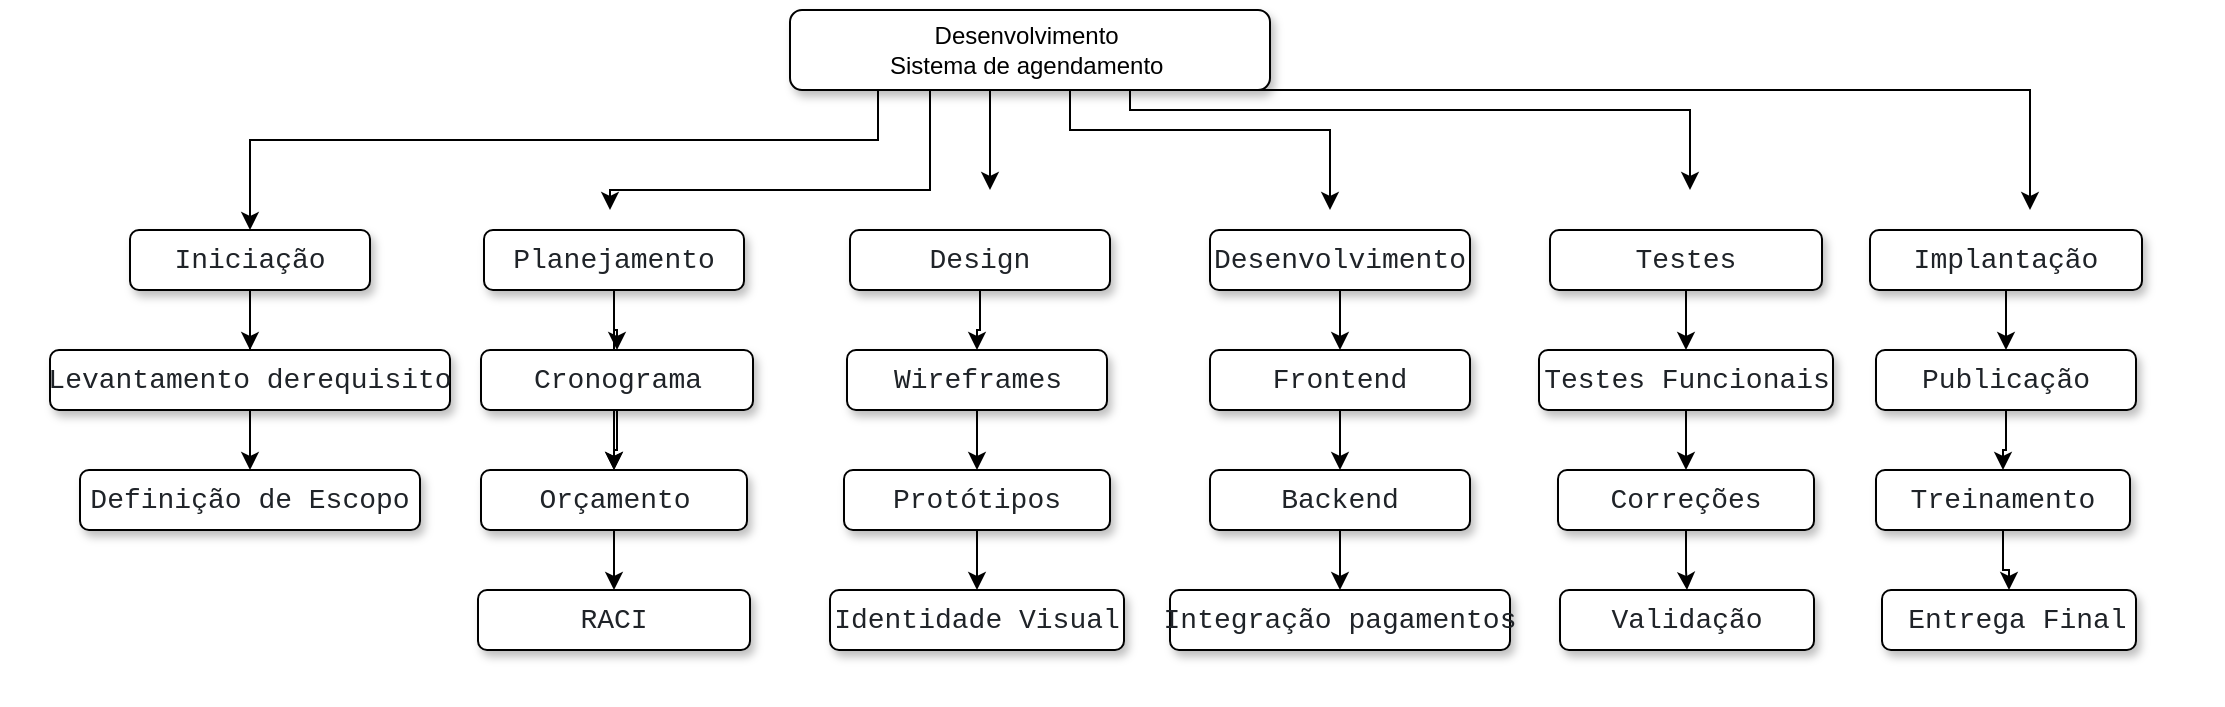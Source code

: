 <mxfile version="26.2.9">
  <diagram name="Página-1" id="PmFz2EdeTHtp6gQ3Y3OF">
    <mxGraphModel dx="1940" dy="465" grid="1" gridSize="10" guides="1" tooltips="1" connect="1" arrows="1" fold="1" page="1" pageScale="1" pageWidth="827" pageHeight="1169" math="0" shadow="0">
      <root>
        <mxCell id="0" />
        <mxCell id="1" parent="0" />
        <mxCell id="8W8YlVKqCDIf2aLXROqJ-1" value="Desenvolvimento&amp;nbsp;&lt;div&gt;Sistema de agendamento&amp;nbsp;&lt;/div&gt;" style="rounded=1;whiteSpace=wrap;html=1;shadow=1;" vertex="1" parent="1">
          <mxGeometry x="370" y="70" width="240" height="40" as="geometry" />
        </mxCell>
        <mxCell id="8W8YlVKqCDIf2aLXROqJ-19" value="" style="edgeStyle=orthogonalEdgeStyle;rounded=0;orthogonalLoop=1;jettySize=auto;html=1;" edge="1" parent="1" source="8W8YlVKqCDIf2aLXROqJ-2" target="8W8YlVKqCDIf2aLXROqJ-16">
          <mxGeometry relative="1" as="geometry" />
        </mxCell>
        <mxCell id="8W8YlVKqCDIf2aLXROqJ-20" value="" style="edgeStyle=orthogonalEdgeStyle;rounded=0;orthogonalLoop=1;jettySize=auto;html=1;" edge="1" parent="1" source="8W8YlVKqCDIf2aLXROqJ-2" target="8W8YlVKqCDIf2aLXROqJ-10">
          <mxGeometry relative="1" as="geometry" />
        </mxCell>
        <mxCell id="8W8YlVKqCDIf2aLXROqJ-2" value="&lt;pre style=&quot;box-sizing: border-box; font-family: ui-monospace, SFMono-Regular, &amp;quot;SF Mono&amp;quot;, Menlo, Consolas, &amp;quot;Liberation Mono&amp;quot;, monospace; font-size: 13.6px; outline: none; overflow-wrap: normal; overflow: auto; line-height: 1.45; color: rgb(31, 35, 40); text-align: start; margin-top: 0px !important; margin-bottom: 0px !important; padding: 16px 24px !important; background: none !important; border-radius: 0px !important;&quot; tabindex=&quot;0&quot; class=&quot;CodeBlock-module__code--KUcqT&quot;&gt;&lt;code style=&quot;box-sizing: border-box; font-family: ui-monospace, SFMono-Regular, &amp;quot;SF Mono&amp;quot;, Menlo, Consolas, &amp;quot;Liberation Mono&amp;quot;, monospace; font-size: 14px; padding: 0px; margin: 0px; background: transparent; border-radius: 6px; word-break: normal; border: 0px; display: inline; overflow: visible; line-height: inherit; overflow-wrap: normal;&quot; class=&quot;&quot;&gt;&lt;span style=&quot;box-sizing: border-box;&quot;&gt;Iniciação&lt;/span&gt;&lt;/code&gt;&lt;/pre&gt;" style="rounded=1;whiteSpace=wrap;html=1;shadow=1;" vertex="1" parent="1">
          <mxGeometry x="40" y="180" width="120" height="30" as="geometry" />
        </mxCell>
        <mxCell id="8W8YlVKqCDIf2aLXROqJ-21" value="" style="edgeStyle=orthogonalEdgeStyle;rounded=0;orthogonalLoop=1;jettySize=auto;html=1;" edge="1" parent="1" source="8W8YlVKqCDIf2aLXROqJ-4" target="8W8YlVKqCDIf2aLXROqJ-17">
          <mxGeometry relative="1" as="geometry" />
        </mxCell>
        <mxCell id="8W8YlVKqCDIf2aLXROqJ-22" value="" style="edgeStyle=orthogonalEdgeStyle;rounded=0;orthogonalLoop=1;jettySize=auto;html=1;" edge="1" parent="1" source="8W8YlVKqCDIf2aLXROqJ-11" target="8W8YlVKqCDIf2aLXROqJ-17">
          <mxGeometry relative="1" as="geometry" />
        </mxCell>
        <mxCell id="8W8YlVKqCDIf2aLXROqJ-4" value="&lt;pre style=&quot;box-sizing: border-box; font-family: ui-monospace, SFMono-Regular, &amp;quot;SF Mono&amp;quot;, Menlo, Consolas, &amp;quot;Liberation Mono&amp;quot;, monospace; font-size: 13.6px; outline: none; overflow-wrap: normal; overflow: auto; line-height: 1.45; color: rgb(31, 35, 40); text-align: start; margin-top: 0px !important; margin-bottom: 0px !important; padding: 16px 24px !important; background: none !important; border-radius: 0px !important;&quot; tabindex=&quot;0&quot; class=&quot;CodeBlock-module__code--KUcqT&quot;&gt;&lt;code style=&quot;box-sizing: border-box; font-family: ui-monospace, SFMono-Regular, &amp;quot;SF Mono&amp;quot;, Menlo, Consolas, &amp;quot;Liberation Mono&amp;quot;, monospace; font-size: 14px; padding: 0px; margin: 0px; background: transparent; border-radius: 6px; word-break: normal; border: 0px; display: inline; overflow: visible; line-height: inherit; overflow-wrap: normal;&quot; class=&quot;&quot;&gt;&lt;span style=&quot;box-sizing: border-box;&quot;&gt;Planejamento&lt;/span&gt;&lt;/code&gt;&lt;/pre&gt;" style="rounded=1;whiteSpace=wrap;html=1;shadow=1;" vertex="1" parent="1">
          <mxGeometry x="217" y="180" width="130" height="30" as="geometry" />
        </mxCell>
        <mxCell id="8W8YlVKqCDIf2aLXROqJ-25" value="" style="edgeStyle=orthogonalEdgeStyle;rounded=0;orthogonalLoop=1;jettySize=auto;html=1;" edge="1" parent="1" source="8W8YlVKqCDIf2aLXROqJ-6" target="8W8YlVKqCDIf2aLXROqJ-12">
          <mxGeometry relative="1" as="geometry" />
        </mxCell>
        <mxCell id="8W8YlVKqCDIf2aLXROqJ-6" value="&lt;pre style=&quot;box-sizing: border-box; font-family: ui-monospace, SFMono-Regular, &amp;quot;SF Mono&amp;quot;, Menlo, Consolas, &amp;quot;Liberation Mono&amp;quot;, monospace; font-size: 13.6px; outline: none; overflow-wrap: normal; overflow: auto; line-height: 1.45; color: rgb(31, 35, 40); text-align: start; margin-top: 0px !important; margin-bottom: 0px !important; padding: 16px 24px !important; background: none !important; border-radius: 0px !important;&quot; tabindex=&quot;0&quot; class=&quot;CodeBlock-module__code--KUcqT&quot;&gt;&lt;code style=&quot;box-sizing: border-box; font-family: ui-monospace, SFMono-Regular, &amp;quot;SF Mono&amp;quot;, Menlo, Consolas, &amp;quot;Liberation Mono&amp;quot;, monospace; font-size: 14px; padding: 0px; margin: 0px; background: transparent; border-radius: 6px; word-break: normal; border: 0px; display: inline; overflow: visible; line-height: inherit; overflow-wrap: normal;&quot; class=&quot;&quot;&gt;&lt;span style=&quot;box-sizing: border-box;&quot;&gt;Design&lt;/span&gt;&lt;/code&gt;&lt;/pre&gt;" style="rounded=1;whiteSpace=wrap;html=1;shadow=1;" vertex="1" parent="1">
          <mxGeometry x="400" y="180" width="130" height="30" as="geometry" />
        </mxCell>
        <mxCell id="8W8YlVKqCDIf2aLXROqJ-30" value="" style="edgeStyle=orthogonalEdgeStyle;rounded=0;orthogonalLoop=1;jettySize=auto;html=1;" edge="1" parent="1" source="8W8YlVKqCDIf2aLXROqJ-7" target="8W8YlVKqCDIf2aLXROqJ-28">
          <mxGeometry relative="1" as="geometry" />
        </mxCell>
        <mxCell id="8W8YlVKqCDIf2aLXROqJ-7" value="&lt;pre style=&quot;box-sizing: border-box; font-family: ui-monospace, SFMono-Regular, &amp;quot;SF Mono&amp;quot;, Menlo, Consolas, &amp;quot;Liberation Mono&amp;quot;, monospace; font-size: 13.6px; outline: none; overflow-wrap: normal; overflow: auto; line-height: 1.45; color: rgb(31, 35, 40); text-align: start; margin-top: 0px !important; margin-bottom: 0px !important; padding: 16px 24px !important; background: none !important; border-radius: 0px !important;&quot; tabindex=&quot;0&quot; class=&quot;CodeBlock-module__code--KUcqT&quot;&gt;&lt;code style=&quot;box-sizing: border-box; font-family: ui-monospace, SFMono-Regular, &amp;quot;SF Mono&amp;quot;, Menlo, Consolas, &amp;quot;Liberation Mono&amp;quot;, monospace; font-size: 14px; padding: 0px; margin: 0px; background: transparent; border-radius: 6px; word-break: normal; border: 0px; display: inline; overflow: visible; line-height: inherit; overflow-wrap: normal;&quot; class=&quot;&quot;&gt;&lt;span style=&quot;box-sizing: border-box;&quot;&gt;Desenvolvimento&lt;/span&gt;&lt;/code&gt;&lt;/pre&gt;" style="rounded=1;whiteSpace=wrap;html=1;shadow=1;" vertex="1" parent="1">
          <mxGeometry x="580" y="180" width="130" height="30" as="geometry" />
        </mxCell>
        <mxCell id="8W8YlVKqCDIf2aLXROqJ-38" value="" style="edgeStyle=orthogonalEdgeStyle;rounded=0;orthogonalLoop=1;jettySize=auto;html=1;" edge="1" parent="1" source="8W8YlVKqCDIf2aLXROqJ-8" target="8W8YlVKqCDIf2aLXROqJ-35">
          <mxGeometry relative="1" as="geometry" />
        </mxCell>
        <mxCell id="8W8YlVKqCDIf2aLXROqJ-8" value="&lt;pre style=&quot;box-sizing: border-box; font-family: ui-monospace, SFMono-Regular, &amp;quot;SF Mono&amp;quot;, Menlo, Consolas, &amp;quot;Liberation Mono&amp;quot;, monospace; font-size: 13.6px; outline: none; overflow-wrap: normal; overflow: auto; line-height: 1.45; color: rgb(31, 35, 40); text-align: start; margin-top: 0px !important; margin-bottom: 0px !important; padding: 16px 24px !important; background: none !important; border-radius: 0px !important;&quot; tabindex=&quot;0&quot; class=&quot;CodeBlock-module__code--KUcqT&quot;&gt;&lt;code style=&quot;box-sizing: border-box; font-family: ui-monospace, SFMono-Regular, &amp;quot;SF Mono&amp;quot;, Menlo, Consolas, &amp;quot;Liberation Mono&amp;quot;, monospace; font-size: 14px; padding: 0px; margin: 0px; background: transparent; border-radius: 6px; word-break: normal; border: 0px; display: inline; overflow: visible; line-height: inherit; overflow-wrap: normal;&quot; class=&quot;&quot;&gt;&lt;span style=&quot;box-sizing: border-box;&quot;&gt;Testes&lt;/span&gt;&lt;/code&gt;&lt;/pre&gt;" style="rounded=1;whiteSpace=wrap;html=1;shadow=1;" vertex="1" parent="1">
          <mxGeometry x="750" y="180" width="136" height="30" as="geometry" />
        </mxCell>
        <mxCell id="8W8YlVKqCDIf2aLXROqJ-41" value="" style="edgeStyle=orthogonalEdgeStyle;rounded=0;orthogonalLoop=1;jettySize=auto;html=1;" edge="1" parent="1" source="8W8YlVKqCDIf2aLXROqJ-9" target="8W8YlVKqCDIf2aLXROqJ-15">
          <mxGeometry relative="1" as="geometry" />
        </mxCell>
        <mxCell id="8W8YlVKqCDIf2aLXROqJ-9" value="&lt;pre style=&quot;box-sizing: border-box; font-family: ui-monospace, SFMono-Regular, &amp;quot;SF Mono&amp;quot;, Menlo, Consolas, &amp;quot;Liberation Mono&amp;quot;, monospace; font-size: 13.6px; outline: none; overflow-wrap: normal; overflow: auto; line-height: 1.45; color: rgb(31, 35, 40); text-align: start; margin-top: 0px !important; margin-bottom: 0px !important; padding: 16px 24px !important; background: none !important; border-radius: 0px !important;&quot; tabindex=&quot;0&quot; class=&quot;CodeBlock-module__code--KUcqT&quot;&gt;&lt;code style=&quot;box-sizing: border-box; font-family: ui-monospace, SFMono-Regular, &amp;quot;SF Mono&amp;quot;, Menlo, Consolas, &amp;quot;Liberation Mono&amp;quot;, monospace; font-size: 14px; padding: 0px; margin: 0px; background: transparent; border-radius: 6px; word-break: normal; border: 0px; display: inline; overflow: visible; line-height: inherit; overflow-wrap: normal;&quot; class=&quot;&quot;&gt;&lt;span style=&quot;box-sizing: border-box;&quot;&gt;Implantação&lt;/span&gt;&lt;/code&gt;&lt;/pre&gt;" style="rounded=1;whiteSpace=wrap;html=1;shadow=1;" vertex="1" parent="1">
          <mxGeometry x="910" y="180" width="136" height="30" as="geometry" />
        </mxCell>
        <mxCell id="8W8YlVKqCDIf2aLXROqJ-10" value="&lt;pre style=&quot;box-sizing: border-box; font-family: ui-monospace, SFMono-Regular, &amp;quot;SF Mono&amp;quot;, Menlo, Consolas, &amp;quot;Liberation Mono&amp;quot;, monospace; outline: none; overflow-wrap: normal; overflow: auto; line-height: 1.45; color: rgb(31, 35, 40); text-align: start; margin-top: 0px !important; margin-bottom: 0px !important; padding: 16px 24px !important; background: none !important; border-radius: 0px !important;&quot; tabindex=&quot;0&quot; class=&quot;CodeBlock-module__code--KUcqT&quot;&gt;&lt;span style=&quot;font-size: 14px; background-color: initial; color: light-dark(rgb(31, 35, 40), rgb(205, 208, 212));&quot;&gt;Levantamento de&lt;/span&gt;&lt;span style=&quot;font-size: 14px; background-color: initial; color: light-dark(rgb(31, 35, 40), rgb(205, 208, 212)); white-space: normal;&quot;&gt;requisito&lt;/span&gt;&lt;/pre&gt;" style="rounded=1;whiteSpace=wrap;html=1;shadow=1;" vertex="1" parent="1">
          <mxGeometry y="240" width="200" height="30" as="geometry" />
        </mxCell>
        <mxCell id="8W8YlVKqCDIf2aLXROqJ-26" value="" style="edgeStyle=orthogonalEdgeStyle;rounded=0;orthogonalLoop=1;jettySize=auto;html=1;" edge="1" parent="1" source="8W8YlVKqCDIf2aLXROqJ-12" target="8W8YlVKqCDIf2aLXROqJ-13">
          <mxGeometry relative="1" as="geometry" />
        </mxCell>
        <mxCell id="8W8YlVKqCDIf2aLXROqJ-12" value="&lt;pre style=&quot;box-sizing: border-box; font-family: ui-monospace, SFMono-Regular, &amp;quot;SF Mono&amp;quot;, Menlo, Consolas, &amp;quot;Liberation Mono&amp;quot;, monospace; font-size: 13.6px; outline: none; overflow-wrap: normal; overflow: auto; line-height: 1.45; color: rgb(31, 35, 40); text-align: start; margin-top: 0px !important; margin-bottom: 0px !important; padding: 16px 24px !important; background: none !important; border-radius: 0px !important;&quot; tabindex=&quot;0&quot; class=&quot;CodeBlock-module__code--KUcqT&quot;&gt;&lt;code style=&quot;box-sizing: border-box; font-family: ui-monospace, SFMono-Regular, &amp;quot;SF Mono&amp;quot;, Menlo, Consolas, &amp;quot;Liberation Mono&amp;quot;, monospace; font-size: 14px; padding: 0px; margin: 0px; background: transparent; border-radius: 6px; word-break: normal; border: 0px; display: inline; overflow: visible; line-height: inherit; overflow-wrap: normal;&quot; class=&quot;&quot;&gt;&lt;span style=&quot;box-sizing: border-box;&quot;&gt;Wireframes&lt;/span&gt;&lt;/code&gt;&lt;/pre&gt;" style="rounded=1;whiteSpace=wrap;html=1;shadow=1;" vertex="1" parent="1">
          <mxGeometry x="398.5" y="240" width="130" height="30" as="geometry" />
        </mxCell>
        <mxCell id="8W8YlVKqCDIf2aLXROqJ-27" value="" style="edgeStyle=orthogonalEdgeStyle;rounded=0;orthogonalLoop=1;jettySize=auto;html=1;" edge="1" parent="1" source="8W8YlVKqCDIf2aLXROqJ-13" target="8W8YlVKqCDIf2aLXROqJ-14">
          <mxGeometry relative="1" as="geometry" />
        </mxCell>
        <mxCell id="8W8YlVKqCDIf2aLXROqJ-13" value="&lt;pre style=&quot;box-sizing: border-box; font-family: ui-monospace, SFMono-Regular, &amp;quot;SF Mono&amp;quot;, Menlo, Consolas, &amp;quot;Liberation Mono&amp;quot;, monospace; font-size: 13.6px; outline: none; overflow-wrap: normal; overflow: auto; line-height: 1.45; color: rgb(31, 35, 40); text-align: start; margin-top: 0px !important; margin-bottom: 0px !important; padding: 16px 24px !important; background: none !important; border-radius: 0px !important;&quot; tabindex=&quot;0&quot; class=&quot;CodeBlock-module__code--KUcqT&quot;&gt;&lt;code style=&quot;box-sizing: border-box; font-family: ui-monospace, SFMono-Regular, &amp;quot;SF Mono&amp;quot;, Menlo, Consolas, &amp;quot;Liberation Mono&amp;quot;, monospace; font-size: 14px; padding: 0px; margin: 0px; background: transparent; border-radius: 6px; word-break: normal; border: 0px; display: inline; overflow: visible; line-height: inherit; overflow-wrap: normal;&quot; class=&quot;&quot;&gt;&lt;span style=&quot;box-sizing: border-box;&quot;&gt;Protótipos&lt;/span&gt;&lt;/code&gt;&lt;/pre&gt;" style="rounded=1;whiteSpace=wrap;html=1;shadow=1;" vertex="1" parent="1">
          <mxGeometry x="397" y="300" width="133" height="30" as="geometry" />
        </mxCell>
        <mxCell id="8W8YlVKqCDIf2aLXROqJ-14" value="&lt;pre style=&quot;box-sizing: border-box; font-family: ui-monospace, SFMono-Regular, &amp;quot;SF Mono&amp;quot;, Menlo, Consolas, &amp;quot;Liberation Mono&amp;quot;, monospace; font-size: 13.6px; outline: none; overflow-wrap: normal; overflow: auto; line-height: 1.45; color: rgb(31, 35, 40); text-align: start; margin-top: 0px !important; margin-bottom: 0px !important; padding: 16px 24px !important; background: none !important; border-radius: 0px !important;&quot; tabindex=&quot;0&quot; class=&quot;CodeBlock-module__code--KUcqT&quot;&gt;&lt;code style=&quot;box-sizing: border-box; font-family: ui-monospace, SFMono-Regular, &amp;quot;SF Mono&amp;quot;, Menlo, Consolas, &amp;quot;Liberation Mono&amp;quot;, monospace; font-size: 14px; padding: 0px; margin: 0px; background: transparent; border-radius: 6px; word-break: normal; border: 0px; display: inline; overflow: visible; line-height: inherit; overflow-wrap: normal;&quot; class=&quot;&quot;&gt;&lt;span style=&quot;box-sizing: border-box;&quot;&gt;Identidade &lt;/span&gt;&lt;span style=&quot;box-sizing: border-box;&quot;&gt;Visual&lt;/span&gt;&lt;/code&gt;&lt;/pre&gt;" style="rounded=1;whiteSpace=wrap;html=1;shadow=1;" vertex="1" parent="1">
          <mxGeometry x="390" y="360" width="147" height="30" as="geometry" />
        </mxCell>
        <mxCell id="8W8YlVKqCDIf2aLXROqJ-43" value="" style="edgeStyle=orthogonalEdgeStyle;rounded=0;orthogonalLoop=1;jettySize=auto;html=1;" edge="1" parent="1" source="8W8YlVKqCDIf2aLXROqJ-15" target="8W8YlVKqCDIf2aLXROqJ-42">
          <mxGeometry relative="1" as="geometry" />
        </mxCell>
        <mxCell id="8W8YlVKqCDIf2aLXROqJ-15" value="&lt;pre style=&quot;box-sizing: border-box; font-family: ui-monospace, SFMono-Regular, &amp;quot;SF Mono&amp;quot;, Menlo, Consolas, &amp;quot;Liberation Mono&amp;quot;, monospace; font-size: 13.6px; outline: none; overflow-wrap: normal; overflow: auto; line-height: 1.45; color: rgb(31, 35, 40); text-align: start; margin-top: 0px !important; margin-bottom: 0px !important; padding: 16px 24px !important; background: none !important; border-radius: 0px !important;&quot; tabindex=&quot;0&quot; class=&quot;CodeBlock-module__code--KUcqT&quot;&gt;&lt;pre style=&quot;box-sizing: border-box; font-family: ui-monospace, SFMono-Regular, &amp;quot;SF Mono&amp;quot;, Menlo, Consolas, &amp;quot;Liberation Mono&amp;quot;, monospace; font-size: 13.6px; outline: none; overflow-wrap: normal; overflow: auto; line-height: 1.45; margin-top: 0px !important; margin-bottom: 0px !important; padding: 16px 24px !important; background: none !important; border-radius: 0px !important;&quot; tabindex=&quot;0&quot; class=&quot;CodeBlock-module__code--KUcqT&quot;&gt;&lt;code style=&quot;box-sizing: border-box; font-family: ui-monospace, SFMono-Regular, &amp;quot;SF Mono&amp;quot;, Menlo, Consolas, &amp;quot;Liberation Mono&amp;quot;, monospace; font-size: 14px; padding: 0px; margin: 0px; background: transparent; border-radius: 6px; word-break: normal; border: 0px; display: inline; overflow: visible; line-height: inherit; overflow-wrap: normal;&quot; class=&quot;&quot;&gt;&lt;span style=&quot;box-sizing: border-box;&quot;&gt;Publicação&lt;/span&gt;&lt;/code&gt;&lt;/pre&gt;&lt;/pre&gt;" style="rounded=1;whiteSpace=wrap;html=1;shadow=1;" vertex="1" parent="1">
          <mxGeometry x="913" y="240" width="130" height="30" as="geometry" />
        </mxCell>
        <mxCell id="8W8YlVKqCDIf2aLXROqJ-16" value="&lt;pre style=&quot;box-sizing: border-box; font-family: ui-monospace, SFMono-Regular, &amp;quot;SF Mono&amp;quot;, Menlo, Consolas, &amp;quot;Liberation Mono&amp;quot;, monospace; font-size: 13.6px; outline: none; overflow-wrap: normal; overflow: auto; line-height: 1.45; color: rgb(31, 35, 40); text-align: start; margin-top: 0px !important; margin-bottom: 0px !important; padding: 16px 24px !important; background: none !important; border-radius: 0px !important;&quot; tabindex=&quot;0&quot; class=&quot;CodeBlock-module__code--KUcqT&quot;&gt;&lt;code style=&quot;box-sizing: border-box; font-family: ui-monospace, SFMono-Regular, &amp;quot;SF Mono&amp;quot;, Menlo, Consolas, &amp;quot;Liberation Mono&amp;quot;, monospace; font-size: 14px; padding: 0px; margin: 0px; background: transparent; border-radius: 6px; word-break: normal; border: 0px; display: inline; overflow: visible; line-height: inherit; overflow-wrap: normal;&quot; class=&quot;&quot;&gt;&lt;span style=&quot;box-sizing: border-box;&quot;&gt;Definição &lt;/span&gt;&lt;span style=&quot;box-sizing: border-box;&quot;&gt;de &lt;/span&gt;&lt;span style=&quot;box-sizing: border-box;&quot;&gt;Escopo&lt;/span&gt;&lt;/code&gt;&lt;/pre&gt;" style="rounded=1;whiteSpace=wrap;html=1;shadow=1;" vertex="1" parent="1">
          <mxGeometry x="15" y="300" width="170" height="30" as="geometry" />
        </mxCell>
        <mxCell id="8W8YlVKqCDIf2aLXROqJ-24" value="" style="edgeStyle=orthogonalEdgeStyle;rounded=0;orthogonalLoop=1;jettySize=auto;html=1;" edge="1" parent="1" source="8W8YlVKqCDIf2aLXROqJ-17" target="8W8YlVKqCDIf2aLXROqJ-18">
          <mxGeometry relative="1" as="geometry" />
        </mxCell>
        <mxCell id="8W8YlVKqCDIf2aLXROqJ-17" value="&lt;pre style=&quot;box-sizing: border-box; font-family: ui-monospace, SFMono-Regular, &amp;quot;SF Mono&amp;quot;, Menlo, Consolas, &amp;quot;Liberation Mono&amp;quot;, monospace; font-size: 13.6px; outline: none; overflow-wrap: normal; overflow: auto; line-height: 1.45; color: rgb(31, 35, 40); text-align: start; margin-top: 0px !important; margin-bottom: 0px !important; padding: 16px 24px !important; background: none !important; border-radius: 0px !important;&quot; tabindex=&quot;0&quot; class=&quot;CodeBlock-module__code--KUcqT&quot;&gt;&lt;code style=&quot;box-sizing: border-box; font-family: ui-monospace, SFMono-Regular, &amp;quot;SF Mono&amp;quot;, Menlo, Consolas, &amp;quot;Liberation Mono&amp;quot;, monospace; font-size: 14px; padding: 0px; margin: 0px; background: transparent; border-radius: 6px; word-break: normal; border: 0px; display: inline; overflow: visible; line-height: inherit; overflow-wrap: normal;&quot; class=&quot;&quot;&gt;&lt;span style=&quot;box-sizing: border-box;&quot;&gt;Orçamento&lt;/span&gt;&lt;/code&gt;&lt;/pre&gt;" style="rounded=1;whiteSpace=wrap;html=1;shadow=1;" vertex="1" parent="1">
          <mxGeometry x="215.5" y="300" width="133" height="30" as="geometry" />
        </mxCell>
        <mxCell id="8W8YlVKqCDIf2aLXROqJ-18" value="&lt;pre style=&quot;box-sizing: border-box; font-family: ui-monospace, SFMono-Regular, &amp;quot;SF Mono&amp;quot;, Menlo, Consolas, &amp;quot;Liberation Mono&amp;quot;, monospace; font-size: 13.6px; outline: none; overflow-wrap: normal; overflow: auto; line-height: 1.45; color: rgb(31, 35, 40); text-align: start; margin-top: 0px !important; margin-bottom: 0px !important; padding: 16px 24px !important; background: none !important; border-radius: 0px !important;&quot; tabindex=&quot;0&quot; class=&quot;CodeBlock-module__code--KUcqT&quot;&gt;&lt;code style=&quot;box-sizing: border-box; font-family: ui-monospace, SFMono-Regular, &amp;quot;SF Mono&amp;quot;, Menlo, Consolas, &amp;quot;Liberation Mono&amp;quot;, monospace; font-size: 14px; padding: 0px; margin: 0px; background: transparent; border-radius: 6px; word-break: normal; border: 0px; display: inline; overflow: visible; line-height: inherit; overflow-wrap: normal;&quot; class=&quot;&quot;&gt;&lt;span style=&quot;box-sizing: border-box;&quot;&gt;RACI&lt;/span&gt;&lt;/code&gt;&lt;/pre&gt;" style="rounded=1;whiteSpace=wrap;html=1;shadow=1;" vertex="1" parent="1">
          <mxGeometry x="214" y="360" width="136" height="30" as="geometry" />
        </mxCell>
        <mxCell id="8W8YlVKqCDIf2aLXROqJ-23" value="" style="edgeStyle=orthogonalEdgeStyle;rounded=0;orthogonalLoop=1;jettySize=auto;html=1;" edge="1" parent="1" source="8W8YlVKqCDIf2aLXROqJ-4" target="8W8YlVKqCDIf2aLXROqJ-11">
          <mxGeometry relative="1" as="geometry">
            <mxPoint x="285" y="210" as="sourcePoint" />
            <mxPoint x="285" y="310" as="targetPoint" />
          </mxGeometry>
        </mxCell>
        <mxCell id="8W8YlVKqCDIf2aLXROqJ-11" value="&lt;pre style=&quot;box-sizing: border-box; font-family: ui-monospace, SFMono-Regular, &amp;quot;SF Mono&amp;quot;, Menlo, Consolas, &amp;quot;Liberation Mono&amp;quot;, monospace; font-size: 13.6px; outline: none; overflow-wrap: normal; overflow: auto; line-height: 1.45; color: rgb(31, 35, 40); text-align: start; margin-top: 0px !important; margin-bottom: 0px !important; padding: 16px 24px !important; background: none !important; border-radius: 0px !important;&quot; tabindex=&quot;0&quot; class=&quot;CodeBlock-module__code--KUcqT&quot;&gt;&lt;code style=&quot;box-sizing: border-box; font-family: ui-monospace, SFMono-Regular, &amp;quot;SF Mono&amp;quot;, Menlo, Consolas, &amp;quot;Liberation Mono&amp;quot;, monospace; font-size: 14px; padding: 0px; margin: 0px; background: transparent; border-radius: 6px; word-break: normal; border: 0px; display: inline; overflow: visible; line-height: inherit; overflow-wrap: normal;&quot; class=&quot;&quot;&gt;&lt;span style=&quot;box-sizing: border-box;&quot;&gt;Cronograma&lt;/span&gt;&lt;/code&gt;&lt;/pre&gt;" style="rounded=1;whiteSpace=wrap;html=1;shadow=1;" vertex="1" parent="1">
          <mxGeometry x="215.5" y="240" width="136" height="30" as="geometry" />
        </mxCell>
        <mxCell id="8W8YlVKqCDIf2aLXROqJ-31" value="" style="edgeStyle=orthogonalEdgeStyle;rounded=0;orthogonalLoop=1;jettySize=auto;html=1;" edge="1" parent="1" source="8W8YlVKqCDIf2aLXROqJ-28" target="8W8YlVKqCDIf2aLXROqJ-29">
          <mxGeometry relative="1" as="geometry" />
        </mxCell>
        <mxCell id="8W8YlVKqCDIf2aLXROqJ-28" value="&lt;pre style=&quot;box-sizing: border-box; font-family: ui-monospace, SFMono-Regular, &amp;quot;SF Mono&amp;quot;, Menlo, Consolas, &amp;quot;Liberation Mono&amp;quot;, monospace; font-size: 13.6px; outline: none; overflow-wrap: normal; overflow: auto; line-height: 1.45; color: rgb(31, 35, 40); text-align: start; margin-top: 0px !important; margin-bottom: 0px !important; padding: 16px 24px !important; background: none !important; border-radius: 0px !important;&quot; tabindex=&quot;0&quot; class=&quot;CodeBlock-module__code--KUcqT&quot;&gt;&lt;code style=&quot;box-sizing: border-box; font-family: ui-monospace, SFMono-Regular, &amp;quot;SF Mono&amp;quot;, Menlo, Consolas, &amp;quot;Liberation Mono&amp;quot;, monospace; font-size: 14px; padding: 0px; margin: 0px; background: transparent; border-radius: 6px; word-break: normal; border: 0px; display: inline; overflow: visible; line-height: inherit; overflow-wrap: normal;&quot; class=&quot;&quot;&gt;&lt;span style=&quot;box-sizing: border-box;&quot;&gt;Frontend&lt;/span&gt;&lt;/code&gt;&lt;/pre&gt;" style="rounded=1;whiteSpace=wrap;html=1;shadow=1;" vertex="1" parent="1">
          <mxGeometry x="580" y="240" width="130" height="30" as="geometry" />
        </mxCell>
        <mxCell id="8W8YlVKqCDIf2aLXROqJ-33" value="" style="edgeStyle=orthogonalEdgeStyle;rounded=0;orthogonalLoop=1;jettySize=auto;html=1;" edge="1" parent="1" source="8W8YlVKqCDIf2aLXROqJ-29" target="8W8YlVKqCDIf2aLXROqJ-32">
          <mxGeometry relative="1" as="geometry" />
        </mxCell>
        <mxCell id="8W8YlVKqCDIf2aLXROqJ-29" value="&lt;pre style=&quot;box-sizing: border-box; font-family: ui-monospace, SFMono-Regular, &amp;quot;SF Mono&amp;quot;, Menlo, Consolas, &amp;quot;Liberation Mono&amp;quot;, monospace; font-size: 13.6px; outline: none; overflow-wrap: normal; overflow: auto; line-height: 1.45; color: rgb(31, 35, 40); text-align: start; margin-top: 0px !important; margin-bottom: 0px !important; padding: 16px 24px !important; background: none !important; border-radius: 0px !important;&quot; tabindex=&quot;0&quot; class=&quot;CodeBlock-module__code--KUcqT&quot;&gt;&lt;code style=&quot;box-sizing: border-box; font-family: ui-monospace, SFMono-Regular, &amp;quot;SF Mono&amp;quot;, Menlo, Consolas, &amp;quot;Liberation Mono&amp;quot;, monospace; font-size: 14px; padding: 0px; margin: 0px; background: transparent; border-radius: 6px; word-break: normal; border: 0px; display: inline; overflow: visible; line-height: inherit; overflow-wrap: normal;&quot; class=&quot;&quot;&gt;&lt;span style=&quot;box-sizing: border-box;&quot;&gt;Backend&lt;/span&gt;&lt;/code&gt;&lt;/pre&gt;" style="rounded=1;whiteSpace=wrap;html=1;shadow=1;" vertex="1" parent="1">
          <mxGeometry x="580" y="300" width="130" height="30" as="geometry" />
        </mxCell>
        <mxCell id="8W8YlVKqCDIf2aLXROqJ-32" value="&lt;pre style=&quot;box-sizing: border-box; font-family: ui-monospace, SFMono-Regular, &amp;quot;SF Mono&amp;quot;, Menlo, Consolas, &amp;quot;Liberation Mono&amp;quot;, monospace; font-size: 13.6px; outline: none; overflow-wrap: normal; overflow: auto; line-height: 1.45; color: rgb(31, 35, 40); text-align: start; margin-top: 0px !important; margin-bottom: 0px !important; padding: 16px 24px !important; background: none !important; border-radius: 0px !important;&quot; tabindex=&quot;0&quot; class=&quot;CodeBlock-module__code--KUcqT&quot;&gt;&lt;code style=&quot;box-sizing: border-box; font-family: ui-monospace, SFMono-Regular, &amp;quot;SF Mono&amp;quot;, Menlo, Consolas, &amp;quot;Liberation Mono&amp;quot;, monospace; font-size: 14px; padding: 0px; margin: 0px; background: transparent; border-radius: 6px; word-break: normal; border: 0px; display: inline; overflow: visible; line-height: inherit; overflow-wrap: normal;&quot; class=&quot;&quot;&gt;&lt;span style=&quot;box-sizing: border-box;&quot;&gt;Integração &lt;/span&gt;&lt;span style=&quot;box-sizing: border-box;&quot;&gt;pagamentos&lt;/span&gt;&lt;/code&gt;&lt;/pre&gt;" style="rounded=1;whiteSpace=wrap;html=1;shadow=1;" vertex="1" parent="1">
          <mxGeometry x="560" y="360" width="170" height="30" as="geometry" />
        </mxCell>
        <mxCell id="8W8YlVKqCDIf2aLXROqJ-39" value="" style="edgeStyle=orthogonalEdgeStyle;rounded=0;orthogonalLoop=1;jettySize=auto;html=1;" edge="1" parent="1" source="8W8YlVKqCDIf2aLXROqJ-35" target="8W8YlVKqCDIf2aLXROqJ-36">
          <mxGeometry relative="1" as="geometry" />
        </mxCell>
        <mxCell id="8W8YlVKqCDIf2aLXROqJ-35" value="&lt;pre style=&quot;box-sizing: border-box; font-family: ui-monospace, SFMono-Regular, &amp;quot;SF Mono&amp;quot;, Menlo, Consolas, &amp;quot;Liberation Mono&amp;quot;, monospace; font-size: 13.6px; outline: none; overflow-wrap: normal; overflow: auto; line-height: 1.45; color: rgb(31, 35, 40); text-align: start; margin-top: 0px !important; margin-bottom: 0px !important; padding: 16px 24px !important; background: none !important; border-radius: 0px !important;&quot; tabindex=&quot;0&quot; class=&quot;CodeBlock-module__code--KUcqT&quot;&gt;&lt;code style=&quot;box-sizing: border-box; font-family: ui-monospace, SFMono-Regular, &amp;quot;SF Mono&amp;quot;, Menlo, Consolas, &amp;quot;Liberation Mono&amp;quot;, monospace; font-size: 14px; padding: 0px; margin: 0px; background: transparent; border-radius: 6px; word-break: normal; border: 0px; display: inline; overflow: visible; line-height: inherit; overflow-wrap: normal;&quot; class=&quot;&quot;&gt;&lt;span style=&quot;box-sizing: border-box;&quot;&gt;Testes &lt;/span&gt;&lt;span style=&quot;box-sizing: border-box;&quot;&gt;Funcionais&lt;/span&gt;&lt;/code&gt;&lt;/pre&gt;" style="rounded=1;whiteSpace=wrap;html=1;shadow=1;" vertex="1" parent="1">
          <mxGeometry x="744.5" y="240" width="147" height="30" as="geometry" />
        </mxCell>
        <mxCell id="8W8YlVKqCDIf2aLXROqJ-40" value="" style="edgeStyle=orthogonalEdgeStyle;rounded=0;orthogonalLoop=1;jettySize=auto;html=1;" edge="1" parent="1" source="8W8YlVKqCDIf2aLXROqJ-36" target="8W8YlVKqCDIf2aLXROqJ-37">
          <mxGeometry relative="1" as="geometry" />
        </mxCell>
        <mxCell id="8W8YlVKqCDIf2aLXROqJ-36" value="&lt;pre style=&quot;box-sizing: border-box; font-family: ui-monospace, SFMono-Regular, &amp;quot;SF Mono&amp;quot;, Menlo, Consolas, &amp;quot;Liberation Mono&amp;quot;, monospace; font-size: 13.6px; outline: none; overflow-wrap: normal; overflow: auto; line-height: 1.45; color: rgb(31, 35, 40); text-align: start; margin-top: 0px !important; margin-bottom: 0px !important; padding: 16px 24px !important; background: none !important; border-radius: 0px !important;&quot; tabindex=&quot;0&quot; class=&quot;CodeBlock-module__code--KUcqT&quot;&gt;&lt;code style=&quot;box-sizing: border-box; font-family: ui-monospace, SFMono-Regular, &amp;quot;SF Mono&amp;quot;, Menlo, Consolas, &amp;quot;Liberation Mono&amp;quot;, monospace; font-size: 14px; padding: 0px; margin: 0px; background: transparent; border-radius: 6px; word-break: normal; border: 0px; display: inline; overflow: visible; line-height: inherit; overflow-wrap: normal;&quot; class=&quot;&quot;&gt;&lt;span style=&quot;box-sizing: border-box;&quot;&gt;Correções&lt;/span&gt;&lt;/code&gt;&lt;/pre&gt;" style="rounded=1;whiteSpace=wrap;html=1;shadow=1;" vertex="1" parent="1">
          <mxGeometry x="754" y="300" width="128" height="30" as="geometry" />
        </mxCell>
        <mxCell id="8W8YlVKqCDIf2aLXROqJ-37" value="&lt;pre style=&quot;box-sizing: border-box; font-family: ui-monospace, SFMono-Regular, &amp;quot;SF Mono&amp;quot;, Menlo, Consolas, &amp;quot;Liberation Mono&amp;quot;, monospace; font-size: 13.6px; outline: none; overflow-wrap: normal; overflow: auto; line-height: 1.45; color: rgb(31, 35, 40); text-align: start; margin-top: 0px !important; margin-bottom: 0px !important; padding: 16px 24px !important; background: none !important; border-radius: 0px !important;&quot; tabindex=&quot;0&quot; class=&quot;CodeBlock-module__code--KUcqT&quot;&gt;&lt;code style=&quot;box-sizing: border-box; font-family: ui-monospace, SFMono-Regular, &amp;quot;SF Mono&amp;quot;, Menlo, Consolas, &amp;quot;Liberation Mono&amp;quot;, monospace; font-size: 14px; padding: 0px; margin: 0px; background: transparent; border-radius: 6px; word-break: normal; border: 0px; display: inline; overflow: visible; line-height: inherit; overflow-wrap: normal;&quot; class=&quot;&quot;&gt;&lt;span style=&quot;box-sizing: border-box;&quot;&gt;Validação&lt;/span&gt;&lt;/code&gt;&lt;/pre&gt;" style="rounded=1;whiteSpace=wrap;html=1;shadow=1;" vertex="1" parent="1">
          <mxGeometry x="755" y="360" width="127" height="30" as="geometry" />
        </mxCell>
        <mxCell id="8W8YlVKqCDIf2aLXROqJ-45" value="" style="edgeStyle=orthogonalEdgeStyle;rounded=0;orthogonalLoop=1;jettySize=auto;html=1;" edge="1" parent="1" source="8W8YlVKqCDIf2aLXROqJ-42" target="8W8YlVKqCDIf2aLXROqJ-44">
          <mxGeometry relative="1" as="geometry" />
        </mxCell>
        <mxCell id="8W8YlVKqCDIf2aLXROqJ-42" value="&lt;pre style=&quot;box-sizing: border-box; font-family: ui-monospace, SFMono-Regular, &amp;quot;SF Mono&amp;quot;, Menlo, Consolas, &amp;quot;Liberation Mono&amp;quot;, monospace; font-size: 13.6px; outline: none; overflow-wrap: normal; overflow: auto; line-height: 1.45; color: rgb(31, 35, 40); text-align: start; margin-top: 0px !important; margin-bottom: 0px !important; padding: 16px 24px !important; background: none !important; border-radius: 0px !important;&quot; tabindex=&quot;0&quot; class=&quot;CodeBlock-module__code--KUcqT&quot;&gt;&lt;code style=&quot;box-sizing: border-box; font-family: ui-monospace, SFMono-Regular, &amp;quot;SF Mono&amp;quot;, Menlo, Consolas, &amp;quot;Liberation Mono&amp;quot;, monospace; font-size: 14px; padding: 0px; margin: 0px; background: transparent; border-radius: 6px; word-break: normal; border: 0px; display: inline; overflow: visible; line-height: inherit; overflow-wrap: normal;&quot; class=&quot;&quot;&gt;&lt;span style=&quot;box-sizing: border-box;&quot;&gt;Treinamento&lt;/span&gt;&lt;/code&gt;&lt;/pre&gt;" style="rounded=1;whiteSpace=wrap;html=1;shadow=1;" vertex="1" parent="1">
          <mxGeometry x="913" y="300" width="127" height="30" as="geometry" />
        </mxCell>
        <mxCell id="8W8YlVKqCDIf2aLXROqJ-44" value="&lt;pre style=&quot;box-sizing: border-box; font-family: ui-monospace, SFMono-Regular, &amp;quot;SF Mono&amp;quot;, Menlo, Consolas, &amp;quot;Liberation Mono&amp;quot;, monospace; font-size: 13.6px; outline: none; overflow-wrap: normal; overflow: auto; line-height: 1.45; color: rgb(31, 35, 40); text-align: start; margin-top: 0px !important; margin-bottom: 0px !important; padding: 16px 24px !important; background: none !important; border-radius: 0px !important;&quot; tabindex=&quot;0&quot; class=&quot;CodeBlock-module__code--KUcqT&quot;&gt;&lt;pre style=&quot;box-sizing: border-box; font-family: ui-monospace, SFMono-Regular, &amp;quot;SF Mono&amp;quot;, Menlo, Consolas, &amp;quot;Liberation Mono&amp;quot;, monospace; font-size: 13.6px; outline: none; overflow-wrap: normal; overflow: auto; line-height: 1.45; margin-top: 0px !important; margin-bottom: 0px !important; padding: 16px 24px !important; background: none !important; border-radius: 0px !important;&quot; tabindex=&quot;0&quot; class=&quot;CodeBlock-module__code--KUcqT&quot;&gt;&lt;code style=&quot;box-sizing: border-box; font-family: ui-monospace, SFMono-Regular, &amp;quot;SF Mono&amp;quot;, Menlo, Consolas, &amp;quot;Liberation Mono&amp;quot;, monospace; font-size: 14px; padding: 0px; margin: 0px; background: transparent; border-radius: 6px; word-break: normal; border: 0px; display: inline; overflow: visible; line-height: inherit; overflow-wrap: normal;&quot; class=&quot;&quot;&gt;&lt;span style=&quot;box-sizing: border-box;&quot;&gt; &lt;/span&gt;&lt;span style=&quot;box-sizing: border-box;&quot;&gt;Entrega &lt;/span&gt;&lt;span style=&quot;box-sizing: border-box;&quot;&gt;Final&lt;/span&gt;&lt;/code&gt;&lt;/pre&gt;&lt;/pre&gt;" style="rounded=1;whiteSpace=wrap;html=1;shadow=1;" vertex="1" parent="1">
          <mxGeometry x="916" y="360" width="127" height="30" as="geometry" />
        </mxCell>
        <mxCell id="8W8YlVKqCDIf2aLXROqJ-46" value="" style="endArrow=classic;html=1;rounded=0;" edge="1" parent="1" target="8W8YlVKqCDIf2aLXROqJ-2">
          <mxGeometry width="50" height="50" relative="1" as="geometry">
            <mxPoint x="414" y="110" as="sourcePoint" />
            <mxPoint x="90" y="170" as="targetPoint" />
            <Array as="points">
              <mxPoint x="414" y="135" />
              <mxPoint x="100" y="135" />
            </Array>
          </mxGeometry>
        </mxCell>
        <mxCell id="8W8YlVKqCDIf2aLXROqJ-50" value="" style="endArrow=classic;html=1;rounded=0;" edge="1" parent="1">
          <mxGeometry width="50" height="50" relative="1" as="geometry">
            <mxPoint x="540" y="110" as="sourcePoint" />
            <mxPoint x="820" y="160" as="targetPoint" />
            <Array as="points">
              <mxPoint x="540" y="120" />
              <mxPoint x="820" y="120" />
            </Array>
          </mxGeometry>
        </mxCell>
        <mxCell id="8W8YlVKqCDIf2aLXROqJ-51" value="" style="endArrow=classic;html=1;rounded=0;" edge="1" parent="1">
          <mxGeometry width="50" height="50" relative="1" as="geometry">
            <mxPoint x="600" y="110" as="sourcePoint" />
            <mxPoint x="990" y="170" as="targetPoint" />
            <Array as="points">
              <mxPoint x="990" y="110" />
            </Array>
          </mxGeometry>
        </mxCell>
        <mxCell id="8W8YlVKqCDIf2aLXROqJ-52" value="" style="endArrow=classic;html=1;rounded=0;" edge="1" parent="1">
          <mxGeometry width="50" height="50" relative="1" as="geometry">
            <mxPoint x="510" y="110" as="sourcePoint" />
            <mxPoint x="640" y="170" as="targetPoint" />
            <Array as="points">
              <mxPoint x="510" y="130" />
              <mxPoint x="640" y="130" />
            </Array>
          </mxGeometry>
        </mxCell>
        <mxCell id="8W8YlVKqCDIf2aLXROqJ-53" value="" style="endArrow=classic;html=1;rounded=0;" edge="1" parent="1">
          <mxGeometry width="50" height="50" relative="1" as="geometry">
            <mxPoint x="470" y="110" as="sourcePoint" />
            <mxPoint x="470" y="160" as="targetPoint" />
          </mxGeometry>
        </mxCell>
        <mxCell id="8W8YlVKqCDIf2aLXROqJ-54" value="" style="endArrow=classic;html=1;rounded=0;" edge="1" parent="1">
          <mxGeometry width="50" height="50" relative="1" as="geometry">
            <mxPoint x="440" y="110" as="sourcePoint" />
            <mxPoint x="280" y="170" as="targetPoint" />
            <Array as="points">
              <mxPoint x="440" y="160" />
              <mxPoint x="280" y="160" />
            </Array>
          </mxGeometry>
        </mxCell>
      </root>
    </mxGraphModel>
  </diagram>
</mxfile>
